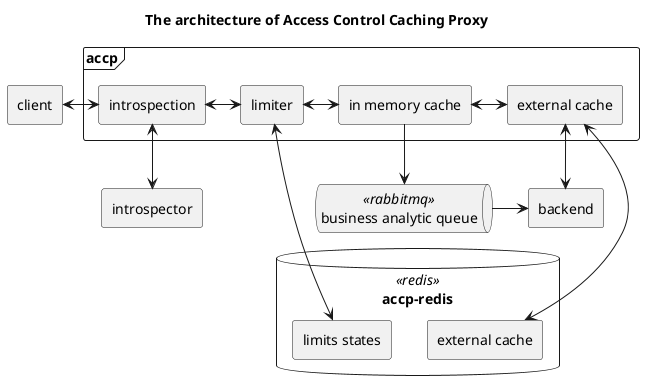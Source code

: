 @startuml accp
title The architecture of Access Control Caching Proxy 
rectangle "client" as client
rectangle "introspector" as introspector
rectangle "backend" as backend
queue "business analytic queue" <<rabbitmq>> as rabbitmq

database "accp-redis" <<redis>> as redis {
    rectangle "external cache" as external_cache
    rectangle "limits states" as limits_states
}

frame accp {
    rectangle "introspection" as introspector_interface
    rectangle "limiter" as limiter
    rectangle "in memory cache" as inmemory_cache
    rectangle "external cache" as external_cache_interface
}

introspector_interface <-down-> introspector
external_cache_interface <-down-> external_cache

client <-right-> introspector_interface
introspector_interface <-> limiter
limiter <-> inmemory_cache
limiter <-down--> limits_states
inmemory_cache <-> external_cache_interface
inmemory_cache -down-> rabbitmq
external_cache_interface <-> backend
rabbitmq -> backend
@enduml